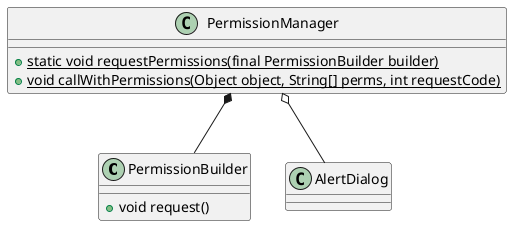@startuml

class PermissionBuilder{
  + void request()
}

class AlertDialog

class PermissionManager{
  {static} + static void requestPermissions(final PermissionBuilder builder)
  {static} + void callWithPermissions(Object object, String[] perms, int requestCode)
}

PermissionManager *-- PermissionBuilder
PermissionManager o-- AlertDialog



@enduml